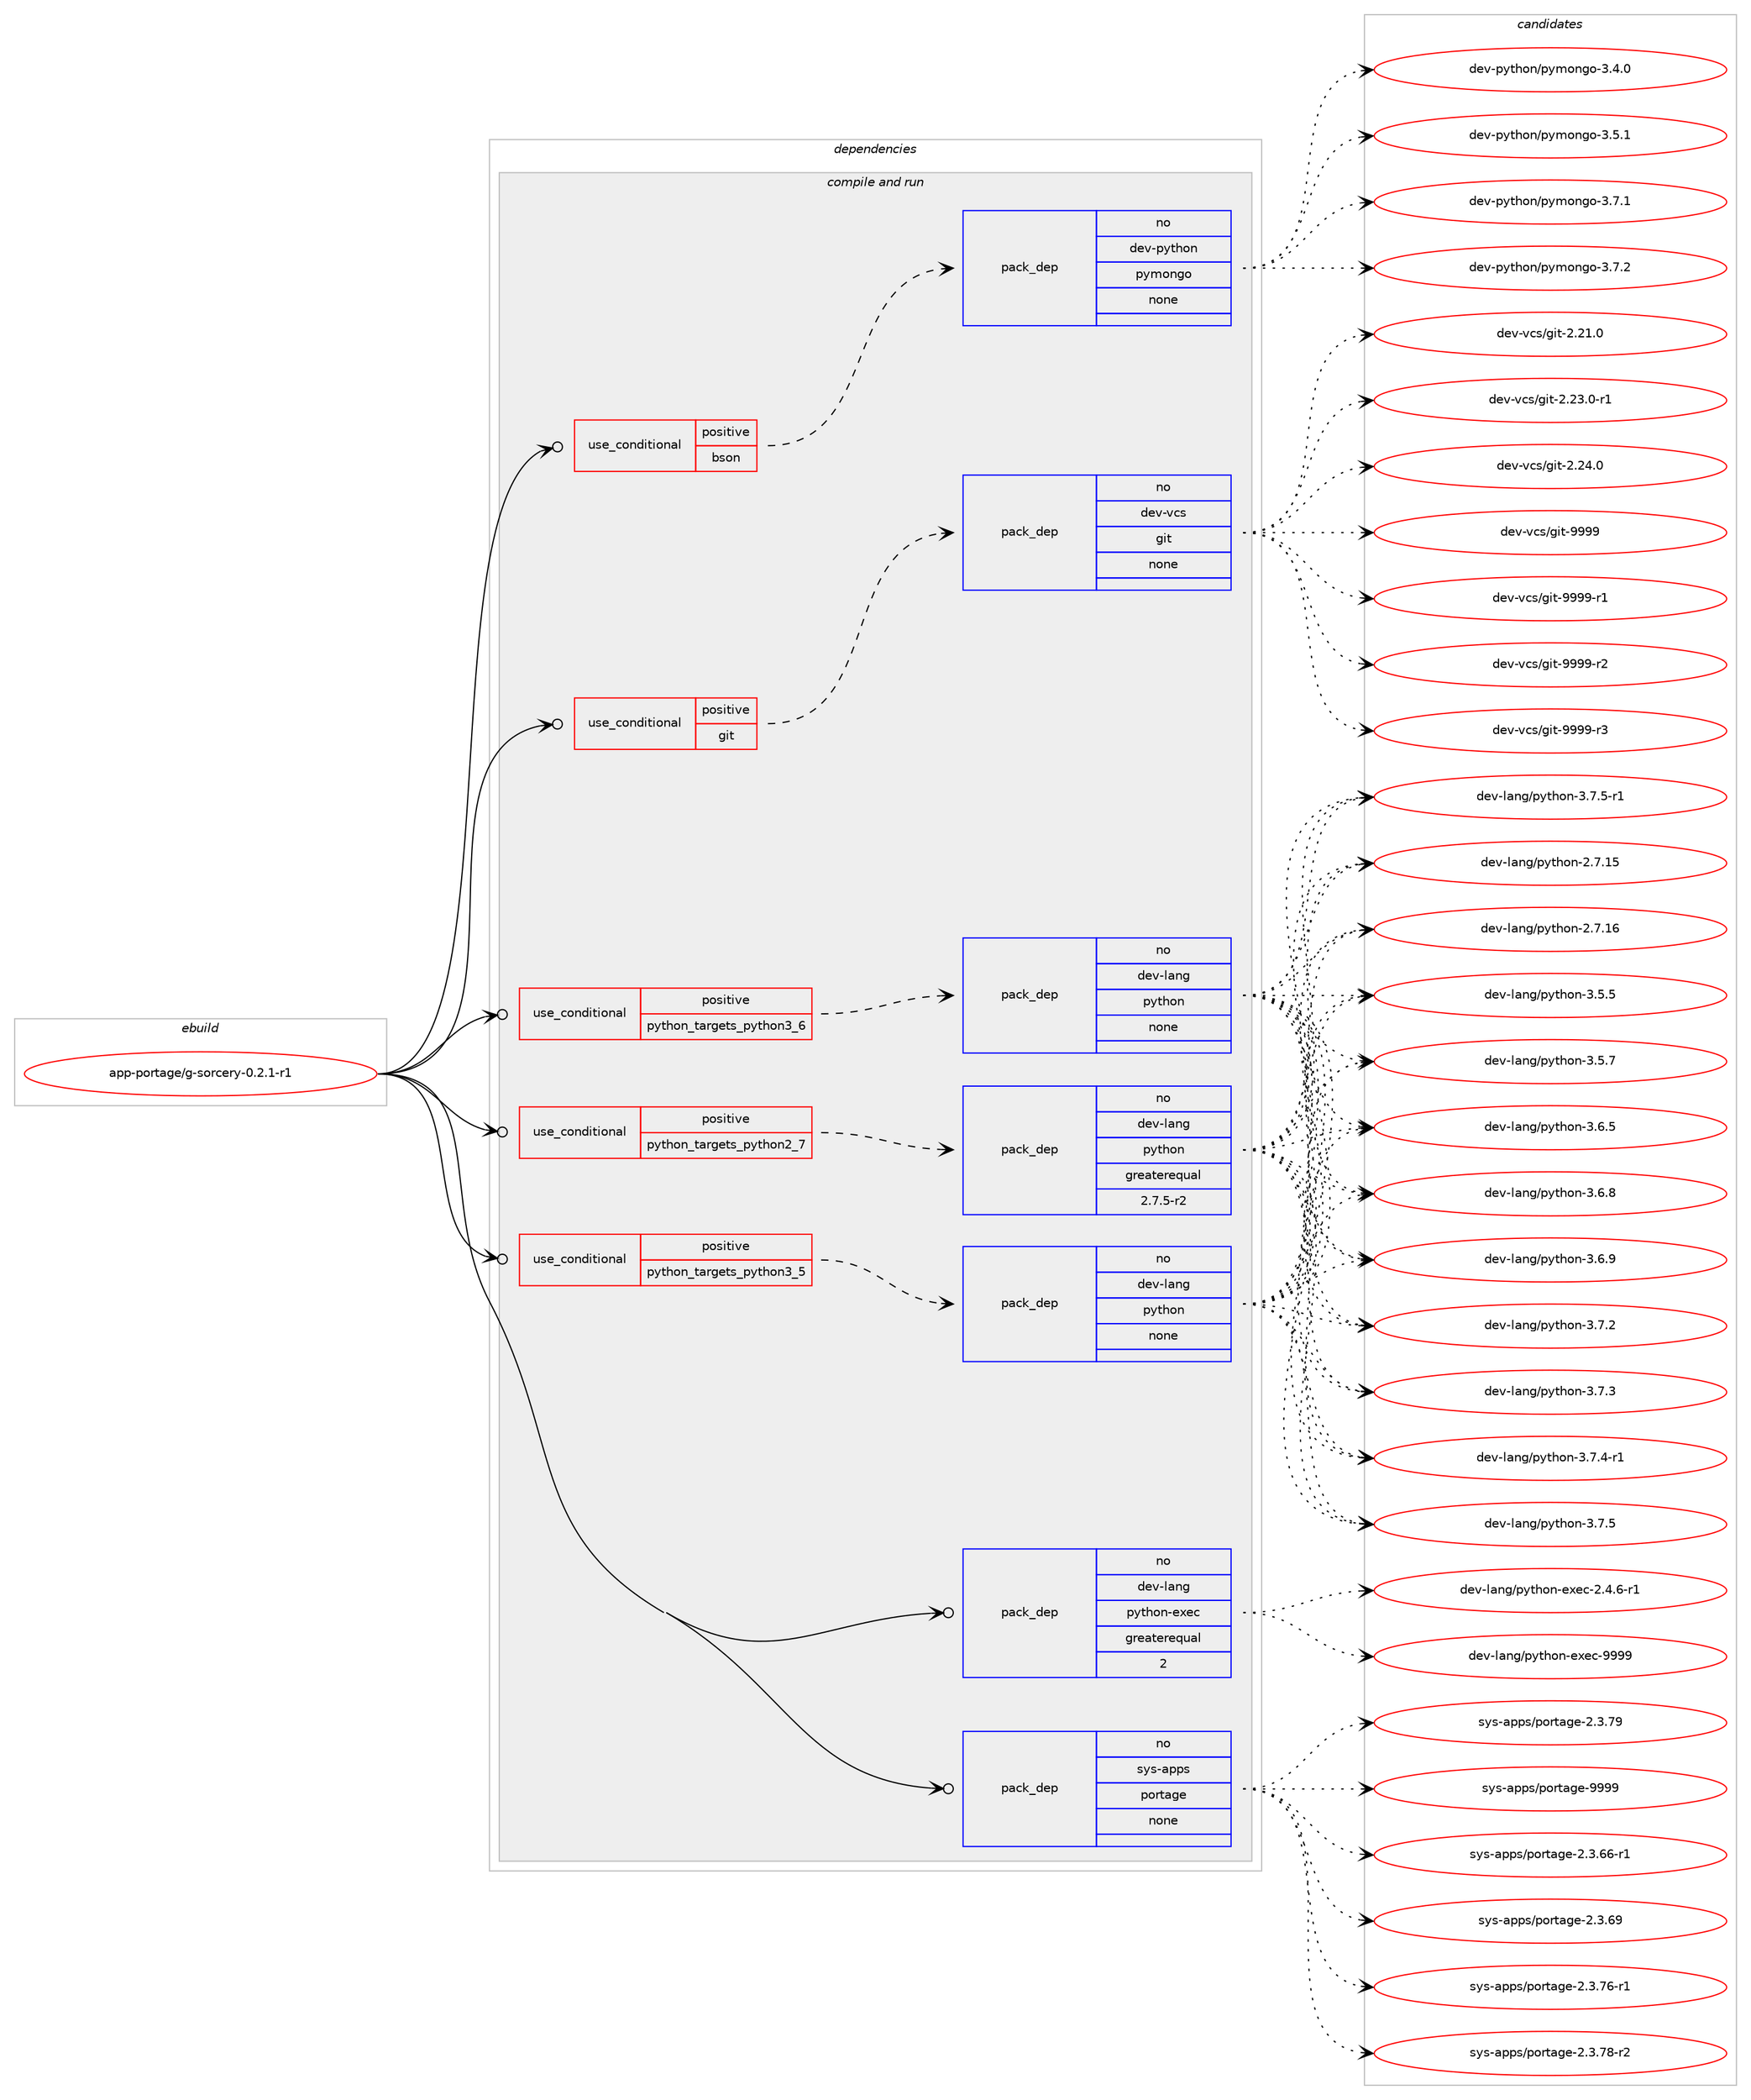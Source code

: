 digraph prolog {

# *************
# Graph options
# *************

newrank=true;
concentrate=true;
compound=true;
graph [rankdir=LR,fontname=Helvetica,fontsize=10,ranksep=1.5];#, ranksep=2.5, nodesep=0.2];
edge  [arrowhead=vee];
node  [fontname=Helvetica,fontsize=10];

# **********
# The ebuild
# **********

subgraph cluster_leftcol {
color=gray;
rank=same;
label=<<i>ebuild</i>>;
id [label="app-portage/g-sorcery-0.2.1-r1", color=red, width=4, href="../app-portage/g-sorcery-0.2.1-r1.svg"];
}

# ****************
# The dependencies
# ****************

subgraph cluster_midcol {
color=gray;
label=<<i>dependencies</i>>;
subgraph cluster_compile {
fillcolor="#eeeeee";
style=filled;
label=<<i>compile</i>>;
}
subgraph cluster_compileandrun {
fillcolor="#eeeeee";
style=filled;
label=<<i>compile and run</i>>;
subgraph cond120434 {
dependency505204 [label=<<TABLE BORDER="0" CELLBORDER="1" CELLSPACING="0" CELLPADDING="4"><TR><TD ROWSPAN="3" CELLPADDING="10">use_conditional</TD></TR><TR><TD>positive</TD></TR><TR><TD>bson</TD></TR></TABLE>>, shape=none, color=red];
subgraph pack375639 {
dependency505205 [label=<<TABLE BORDER="0" CELLBORDER="1" CELLSPACING="0" CELLPADDING="4" WIDTH="220"><TR><TD ROWSPAN="6" CELLPADDING="30">pack_dep</TD></TR><TR><TD WIDTH="110">no</TD></TR><TR><TD>dev-python</TD></TR><TR><TD>pymongo</TD></TR><TR><TD>none</TD></TR><TR><TD></TD></TR></TABLE>>, shape=none, color=blue];
}
dependency505204:e -> dependency505205:w [weight=20,style="dashed",arrowhead="vee"];
}
id:e -> dependency505204:w [weight=20,style="solid",arrowhead="odotvee"];
subgraph cond120435 {
dependency505206 [label=<<TABLE BORDER="0" CELLBORDER="1" CELLSPACING="0" CELLPADDING="4"><TR><TD ROWSPAN="3" CELLPADDING="10">use_conditional</TD></TR><TR><TD>positive</TD></TR><TR><TD>git</TD></TR></TABLE>>, shape=none, color=red];
subgraph pack375640 {
dependency505207 [label=<<TABLE BORDER="0" CELLBORDER="1" CELLSPACING="0" CELLPADDING="4" WIDTH="220"><TR><TD ROWSPAN="6" CELLPADDING="30">pack_dep</TD></TR><TR><TD WIDTH="110">no</TD></TR><TR><TD>dev-vcs</TD></TR><TR><TD>git</TD></TR><TR><TD>none</TD></TR><TR><TD></TD></TR></TABLE>>, shape=none, color=blue];
}
dependency505206:e -> dependency505207:w [weight=20,style="dashed",arrowhead="vee"];
}
id:e -> dependency505206:w [weight=20,style="solid",arrowhead="odotvee"];
subgraph cond120436 {
dependency505208 [label=<<TABLE BORDER="0" CELLBORDER="1" CELLSPACING="0" CELLPADDING="4"><TR><TD ROWSPAN="3" CELLPADDING="10">use_conditional</TD></TR><TR><TD>positive</TD></TR><TR><TD>python_targets_python2_7</TD></TR></TABLE>>, shape=none, color=red];
subgraph pack375641 {
dependency505209 [label=<<TABLE BORDER="0" CELLBORDER="1" CELLSPACING="0" CELLPADDING="4" WIDTH="220"><TR><TD ROWSPAN="6" CELLPADDING="30">pack_dep</TD></TR><TR><TD WIDTH="110">no</TD></TR><TR><TD>dev-lang</TD></TR><TR><TD>python</TD></TR><TR><TD>greaterequal</TD></TR><TR><TD>2.7.5-r2</TD></TR></TABLE>>, shape=none, color=blue];
}
dependency505208:e -> dependency505209:w [weight=20,style="dashed",arrowhead="vee"];
}
id:e -> dependency505208:w [weight=20,style="solid",arrowhead="odotvee"];
subgraph cond120437 {
dependency505210 [label=<<TABLE BORDER="0" CELLBORDER="1" CELLSPACING="0" CELLPADDING="4"><TR><TD ROWSPAN="3" CELLPADDING="10">use_conditional</TD></TR><TR><TD>positive</TD></TR><TR><TD>python_targets_python3_5</TD></TR></TABLE>>, shape=none, color=red];
subgraph pack375642 {
dependency505211 [label=<<TABLE BORDER="0" CELLBORDER="1" CELLSPACING="0" CELLPADDING="4" WIDTH="220"><TR><TD ROWSPAN="6" CELLPADDING="30">pack_dep</TD></TR><TR><TD WIDTH="110">no</TD></TR><TR><TD>dev-lang</TD></TR><TR><TD>python</TD></TR><TR><TD>none</TD></TR><TR><TD></TD></TR></TABLE>>, shape=none, color=blue];
}
dependency505210:e -> dependency505211:w [weight=20,style="dashed",arrowhead="vee"];
}
id:e -> dependency505210:w [weight=20,style="solid",arrowhead="odotvee"];
subgraph cond120438 {
dependency505212 [label=<<TABLE BORDER="0" CELLBORDER="1" CELLSPACING="0" CELLPADDING="4"><TR><TD ROWSPAN="3" CELLPADDING="10">use_conditional</TD></TR><TR><TD>positive</TD></TR><TR><TD>python_targets_python3_6</TD></TR></TABLE>>, shape=none, color=red];
subgraph pack375643 {
dependency505213 [label=<<TABLE BORDER="0" CELLBORDER="1" CELLSPACING="0" CELLPADDING="4" WIDTH="220"><TR><TD ROWSPAN="6" CELLPADDING="30">pack_dep</TD></TR><TR><TD WIDTH="110">no</TD></TR><TR><TD>dev-lang</TD></TR><TR><TD>python</TD></TR><TR><TD>none</TD></TR><TR><TD></TD></TR></TABLE>>, shape=none, color=blue];
}
dependency505212:e -> dependency505213:w [weight=20,style="dashed",arrowhead="vee"];
}
id:e -> dependency505212:w [weight=20,style="solid",arrowhead="odotvee"];
subgraph pack375644 {
dependency505214 [label=<<TABLE BORDER="0" CELLBORDER="1" CELLSPACING="0" CELLPADDING="4" WIDTH="220"><TR><TD ROWSPAN="6" CELLPADDING="30">pack_dep</TD></TR><TR><TD WIDTH="110">no</TD></TR><TR><TD>dev-lang</TD></TR><TR><TD>python-exec</TD></TR><TR><TD>greaterequal</TD></TR><TR><TD>2</TD></TR></TABLE>>, shape=none, color=blue];
}
id:e -> dependency505214:w [weight=20,style="solid",arrowhead="odotvee"];
subgraph pack375645 {
dependency505215 [label=<<TABLE BORDER="0" CELLBORDER="1" CELLSPACING="0" CELLPADDING="4" WIDTH="220"><TR><TD ROWSPAN="6" CELLPADDING="30">pack_dep</TD></TR><TR><TD WIDTH="110">no</TD></TR><TR><TD>sys-apps</TD></TR><TR><TD>portage</TD></TR><TR><TD>none</TD></TR><TR><TD></TD></TR></TABLE>>, shape=none, color=blue];
}
id:e -> dependency505215:w [weight=20,style="solid",arrowhead="odotvee"];
}
subgraph cluster_run {
fillcolor="#eeeeee";
style=filled;
label=<<i>run</i>>;
}
}

# **************
# The candidates
# **************

subgraph cluster_choices {
rank=same;
color=gray;
label=<<i>candidates</i>>;

subgraph choice375639 {
color=black;
nodesep=1;
choice1001011184511212111610411111047112121109111110103111455146524648 [label="dev-python/pymongo-3.4.0", color=red, width=4,href="../dev-python/pymongo-3.4.0.svg"];
choice1001011184511212111610411111047112121109111110103111455146534649 [label="dev-python/pymongo-3.5.1", color=red, width=4,href="../dev-python/pymongo-3.5.1.svg"];
choice1001011184511212111610411111047112121109111110103111455146554649 [label="dev-python/pymongo-3.7.1", color=red, width=4,href="../dev-python/pymongo-3.7.1.svg"];
choice1001011184511212111610411111047112121109111110103111455146554650 [label="dev-python/pymongo-3.7.2", color=red, width=4,href="../dev-python/pymongo-3.7.2.svg"];
dependency505205:e -> choice1001011184511212111610411111047112121109111110103111455146524648:w [style=dotted,weight="100"];
dependency505205:e -> choice1001011184511212111610411111047112121109111110103111455146534649:w [style=dotted,weight="100"];
dependency505205:e -> choice1001011184511212111610411111047112121109111110103111455146554649:w [style=dotted,weight="100"];
dependency505205:e -> choice1001011184511212111610411111047112121109111110103111455146554650:w [style=dotted,weight="100"];
}
subgraph choice375640 {
color=black;
nodesep=1;
choice10010111845118991154710310511645504650494648 [label="dev-vcs/git-2.21.0", color=red, width=4,href="../dev-vcs/git-2.21.0.svg"];
choice100101118451189911547103105116455046505146484511449 [label="dev-vcs/git-2.23.0-r1", color=red, width=4,href="../dev-vcs/git-2.23.0-r1.svg"];
choice10010111845118991154710310511645504650524648 [label="dev-vcs/git-2.24.0", color=red, width=4,href="../dev-vcs/git-2.24.0.svg"];
choice1001011184511899115471031051164557575757 [label="dev-vcs/git-9999", color=red, width=4,href="../dev-vcs/git-9999.svg"];
choice10010111845118991154710310511645575757574511449 [label="dev-vcs/git-9999-r1", color=red, width=4,href="../dev-vcs/git-9999-r1.svg"];
choice10010111845118991154710310511645575757574511450 [label="dev-vcs/git-9999-r2", color=red, width=4,href="../dev-vcs/git-9999-r2.svg"];
choice10010111845118991154710310511645575757574511451 [label="dev-vcs/git-9999-r3", color=red, width=4,href="../dev-vcs/git-9999-r3.svg"];
dependency505207:e -> choice10010111845118991154710310511645504650494648:w [style=dotted,weight="100"];
dependency505207:e -> choice100101118451189911547103105116455046505146484511449:w [style=dotted,weight="100"];
dependency505207:e -> choice10010111845118991154710310511645504650524648:w [style=dotted,weight="100"];
dependency505207:e -> choice1001011184511899115471031051164557575757:w [style=dotted,weight="100"];
dependency505207:e -> choice10010111845118991154710310511645575757574511449:w [style=dotted,weight="100"];
dependency505207:e -> choice10010111845118991154710310511645575757574511450:w [style=dotted,weight="100"];
dependency505207:e -> choice10010111845118991154710310511645575757574511451:w [style=dotted,weight="100"];
}
subgraph choice375641 {
color=black;
nodesep=1;
choice10010111845108971101034711212111610411111045504655464953 [label="dev-lang/python-2.7.15", color=red, width=4,href="../dev-lang/python-2.7.15.svg"];
choice10010111845108971101034711212111610411111045504655464954 [label="dev-lang/python-2.7.16", color=red, width=4,href="../dev-lang/python-2.7.16.svg"];
choice100101118451089711010347112121116104111110455146534653 [label="dev-lang/python-3.5.5", color=red, width=4,href="../dev-lang/python-3.5.5.svg"];
choice100101118451089711010347112121116104111110455146534655 [label="dev-lang/python-3.5.7", color=red, width=4,href="../dev-lang/python-3.5.7.svg"];
choice100101118451089711010347112121116104111110455146544653 [label="dev-lang/python-3.6.5", color=red, width=4,href="../dev-lang/python-3.6.5.svg"];
choice100101118451089711010347112121116104111110455146544656 [label="dev-lang/python-3.6.8", color=red, width=4,href="../dev-lang/python-3.6.8.svg"];
choice100101118451089711010347112121116104111110455146544657 [label="dev-lang/python-3.6.9", color=red, width=4,href="../dev-lang/python-3.6.9.svg"];
choice100101118451089711010347112121116104111110455146554650 [label="dev-lang/python-3.7.2", color=red, width=4,href="../dev-lang/python-3.7.2.svg"];
choice100101118451089711010347112121116104111110455146554651 [label="dev-lang/python-3.7.3", color=red, width=4,href="../dev-lang/python-3.7.3.svg"];
choice1001011184510897110103471121211161041111104551465546524511449 [label="dev-lang/python-3.7.4-r1", color=red, width=4,href="../dev-lang/python-3.7.4-r1.svg"];
choice100101118451089711010347112121116104111110455146554653 [label="dev-lang/python-3.7.5", color=red, width=4,href="../dev-lang/python-3.7.5.svg"];
choice1001011184510897110103471121211161041111104551465546534511449 [label="dev-lang/python-3.7.5-r1", color=red, width=4,href="../dev-lang/python-3.7.5-r1.svg"];
dependency505209:e -> choice10010111845108971101034711212111610411111045504655464953:w [style=dotted,weight="100"];
dependency505209:e -> choice10010111845108971101034711212111610411111045504655464954:w [style=dotted,weight="100"];
dependency505209:e -> choice100101118451089711010347112121116104111110455146534653:w [style=dotted,weight="100"];
dependency505209:e -> choice100101118451089711010347112121116104111110455146534655:w [style=dotted,weight="100"];
dependency505209:e -> choice100101118451089711010347112121116104111110455146544653:w [style=dotted,weight="100"];
dependency505209:e -> choice100101118451089711010347112121116104111110455146544656:w [style=dotted,weight="100"];
dependency505209:e -> choice100101118451089711010347112121116104111110455146544657:w [style=dotted,weight="100"];
dependency505209:e -> choice100101118451089711010347112121116104111110455146554650:w [style=dotted,weight="100"];
dependency505209:e -> choice100101118451089711010347112121116104111110455146554651:w [style=dotted,weight="100"];
dependency505209:e -> choice1001011184510897110103471121211161041111104551465546524511449:w [style=dotted,weight="100"];
dependency505209:e -> choice100101118451089711010347112121116104111110455146554653:w [style=dotted,weight="100"];
dependency505209:e -> choice1001011184510897110103471121211161041111104551465546534511449:w [style=dotted,weight="100"];
}
subgraph choice375642 {
color=black;
nodesep=1;
choice10010111845108971101034711212111610411111045504655464953 [label="dev-lang/python-2.7.15", color=red, width=4,href="../dev-lang/python-2.7.15.svg"];
choice10010111845108971101034711212111610411111045504655464954 [label="dev-lang/python-2.7.16", color=red, width=4,href="../dev-lang/python-2.7.16.svg"];
choice100101118451089711010347112121116104111110455146534653 [label="dev-lang/python-3.5.5", color=red, width=4,href="../dev-lang/python-3.5.5.svg"];
choice100101118451089711010347112121116104111110455146534655 [label="dev-lang/python-3.5.7", color=red, width=4,href="../dev-lang/python-3.5.7.svg"];
choice100101118451089711010347112121116104111110455146544653 [label="dev-lang/python-3.6.5", color=red, width=4,href="../dev-lang/python-3.6.5.svg"];
choice100101118451089711010347112121116104111110455146544656 [label="dev-lang/python-3.6.8", color=red, width=4,href="../dev-lang/python-3.6.8.svg"];
choice100101118451089711010347112121116104111110455146544657 [label="dev-lang/python-3.6.9", color=red, width=4,href="../dev-lang/python-3.6.9.svg"];
choice100101118451089711010347112121116104111110455146554650 [label="dev-lang/python-3.7.2", color=red, width=4,href="../dev-lang/python-3.7.2.svg"];
choice100101118451089711010347112121116104111110455146554651 [label="dev-lang/python-3.7.3", color=red, width=4,href="../dev-lang/python-3.7.3.svg"];
choice1001011184510897110103471121211161041111104551465546524511449 [label="dev-lang/python-3.7.4-r1", color=red, width=4,href="../dev-lang/python-3.7.4-r1.svg"];
choice100101118451089711010347112121116104111110455146554653 [label="dev-lang/python-3.7.5", color=red, width=4,href="../dev-lang/python-3.7.5.svg"];
choice1001011184510897110103471121211161041111104551465546534511449 [label="dev-lang/python-3.7.5-r1", color=red, width=4,href="../dev-lang/python-3.7.5-r1.svg"];
dependency505211:e -> choice10010111845108971101034711212111610411111045504655464953:w [style=dotted,weight="100"];
dependency505211:e -> choice10010111845108971101034711212111610411111045504655464954:w [style=dotted,weight="100"];
dependency505211:e -> choice100101118451089711010347112121116104111110455146534653:w [style=dotted,weight="100"];
dependency505211:e -> choice100101118451089711010347112121116104111110455146534655:w [style=dotted,weight="100"];
dependency505211:e -> choice100101118451089711010347112121116104111110455146544653:w [style=dotted,weight="100"];
dependency505211:e -> choice100101118451089711010347112121116104111110455146544656:w [style=dotted,weight="100"];
dependency505211:e -> choice100101118451089711010347112121116104111110455146544657:w [style=dotted,weight="100"];
dependency505211:e -> choice100101118451089711010347112121116104111110455146554650:w [style=dotted,weight="100"];
dependency505211:e -> choice100101118451089711010347112121116104111110455146554651:w [style=dotted,weight="100"];
dependency505211:e -> choice1001011184510897110103471121211161041111104551465546524511449:w [style=dotted,weight="100"];
dependency505211:e -> choice100101118451089711010347112121116104111110455146554653:w [style=dotted,weight="100"];
dependency505211:e -> choice1001011184510897110103471121211161041111104551465546534511449:w [style=dotted,weight="100"];
}
subgraph choice375643 {
color=black;
nodesep=1;
choice10010111845108971101034711212111610411111045504655464953 [label="dev-lang/python-2.7.15", color=red, width=4,href="../dev-lang/python-2.7.15.svg"];
choice10010111845108971101034711212111610411111045504655464954 [label="dev-lang/python-2.7.16", color=red, width=4,href="../dev-lang/python-2.7.16.svg"];
choice100101118451089711010347112121116104111110455146534653 [label="dev-lang/python-3.5.5", color=red, width=4,href="../dev-lang/python-3.5.5.svg"];
choice100101118451089711010347112121116104111110455146534655 [label="dev-lang/python-3.5.7", color=red, width=4,href="../dev-lang/python-3.5.7.svg"];
choice100101118451089711010347112121116104111110455146544653 [label="dev-lang/python-3.6.5", color=red, width=4,href="../dev-lang/python-3.6.5.svg"];
choice100101118451089711010347112121116104111110455146544656 [label="dev-lang/python-3.6.8", color=red, width=4,href="../dev-lang/python-3.6.8.svg"];
choice100101118451089711010347112121116104111110455146544657 [label="dev-lang/python-3.6.9", color=red, width=4,href="../dev-lang/python-3.6.9.svg"];
choice100101118451089711010347112121116104111110455146554650 [label="dev-lang/python-3.7.2", color=red, width=4,href="../dev-lang/python-3.7.2.svg"];
choice100101118451089711010347112121116104111110455146554651 [label="dev-lang/python-3.7.3", color=red, width=4,href="../dev-lang/python-3.7.3.svg"];
choice1001011184510897110103471121211161041111104551465546524511449 [label="dev-lang/python-3.7.4-r1", color=red, width=4,href="../dev-lang/python-3.7.4-r1.svg"];
choice100101118451089711010347112121116104111110455146554653 [label="dev-lang/python-3.7.5", color=red, width=4,href="../dev-lang/python-3.7.5.svg"];
choice1001011184510897110103471121211161041111104551465546534511449 [label="dev-lang/python-3.7.5-r1", color=red, width=4,href="../dev-lang/python-3.7.5-r1.svg"];
dependency505213:e -> choice10010111845108971101034711212111610411111045504655464953:w [style=dotted,weight="100"];
dependency505213:e -> choice10010111845108971101034711212111610411111045504655464954:w [style=dotted,weight="100"];
dependency505213:e -> choice100101118451089711010347112121116104111110455146534653:w [style=dotted,weight="100"];
dependency505213:e -> choice100101118451089711010347112121116104111110455146534655:w [style=dotted,weight="100"];
dependency505213:e -> choice100101118451089711010347112121116104111110455146544653:w [style=dotted,weight="100"];
dependency505213:e -> choice100101118451089711010347112121116104111110455146544656:w [style=dotted,weight="100"];
dependency505213:e -> choice100101118451089711010347112121116104111110455146544657:w [style=dotted,weight="100"];
dependency505213:e -> choice100101118451089711010347112121116104111110455146554650:w [style=dotted,weight="100"];
dependency505213:e -> choice100101118451089711010347112121116104111110455146554651:w [style=dotted,weight="100"];
dependency505213:e -> choice1001011184510897110103471121211161041111104551465546524511449:w [style=dotted,weight="100"];
dependency505213:e -> choice100101118451089711010347112121116104111110455146554653:w [style=dotted,weight="100"];
dependency505213:e -> choice1001011184510897110103471121211161041111104551465546534511449:w [style=dotted,weight="100"];
}
subgraph choice375644 {
color=black;
nodesep=1;
choice10010111845108971101034711212111610411111045101120101994550465246544511449 [label="dev-lang/python-exec-2.4.6-r1", color=red, width=4,href="../dev-lang/python-exec-2.4.6-r1.svg"];
choice10010111845108971101034711212111610411111045101120101994557575757 [label="dev-lang/python-exec-9999", color=red, width=4,href="../dev-lang/python-exec-9999.svg"];
dependency505214:e -> choice10010111845108971101034711212111610411111045101120101994550465246544511449:w [style=dotted,weight="100"];
dependency505214:e -> choice10010111845108971101034711212111610411111045101120101994557575757:w [style=dotted,weight="100"];
}
subgraph choice375645 {
color=black;
nodesep=1;
choice11512111545971121121154711211111411697103101455046514654544511449 [label="sys-apps/portage-2.3.66-r1", color=red, width=4,href="../sys-apps/portage-2.3.66-r1.svg"];
choice1151211154597112112115471121111141169710310145504651465457 [label="sys-apps/portage-2.3.69", color=red, width=4,href="../sys-apps/portage-2.3.69.svg"];
choice11512111545971121121154711211111411697103101455046514655544511449 [label="sys-apps/portage-2.3.76-r1", color=red, width=4,href="../sys-apps/portage-2.3.76-r1.svg"];
choice11512111545971121121154711211111411697103101455046514655564511450 [label="sys-apps/portage-2.3.78-r2", color=red, width=4,href="../sys-apps/portage-2.3.78-r2.svg"];
choice1151211154597112112115471121111141169710310145504651465557 [label="sys-apps/portage-2.3.79", color=red, width=4,href="../sys-apps/portage-2.3.79.svg"];
choice115121115459711211211547112111114116971031014557575757 [label="sys-apps/portage-9999", color=red, width=4,href="../sys-apps/portage-9999.svg"];
dependency505215:e -> choice11512111545971121121154711211111411697103101455046514654544511449:w [style=dotted,weight="100"];
dependency505215:e -> choice1151211154597112112115471121111141169710310145504651465457:w [style=dotted,weight="100"];
dependency505215:e -> choice11512111545971121121154711211111411697103101455046514655544511449:w [style=dotted,weight="100"];
dependency505215:e -> choice11512111545971121121154711211111411697103101455046514655564511450:w [style=dotted,weight="100"];
dependency505215:e -> choice1151211154597112112115471121111141169710310145504651465557:w [style=dotted,weight="100"];
dependency505215:e -> choice115121115459711211211547112111114116971031014557575757:w [style=dotted,weight="100"];
}
}

}
